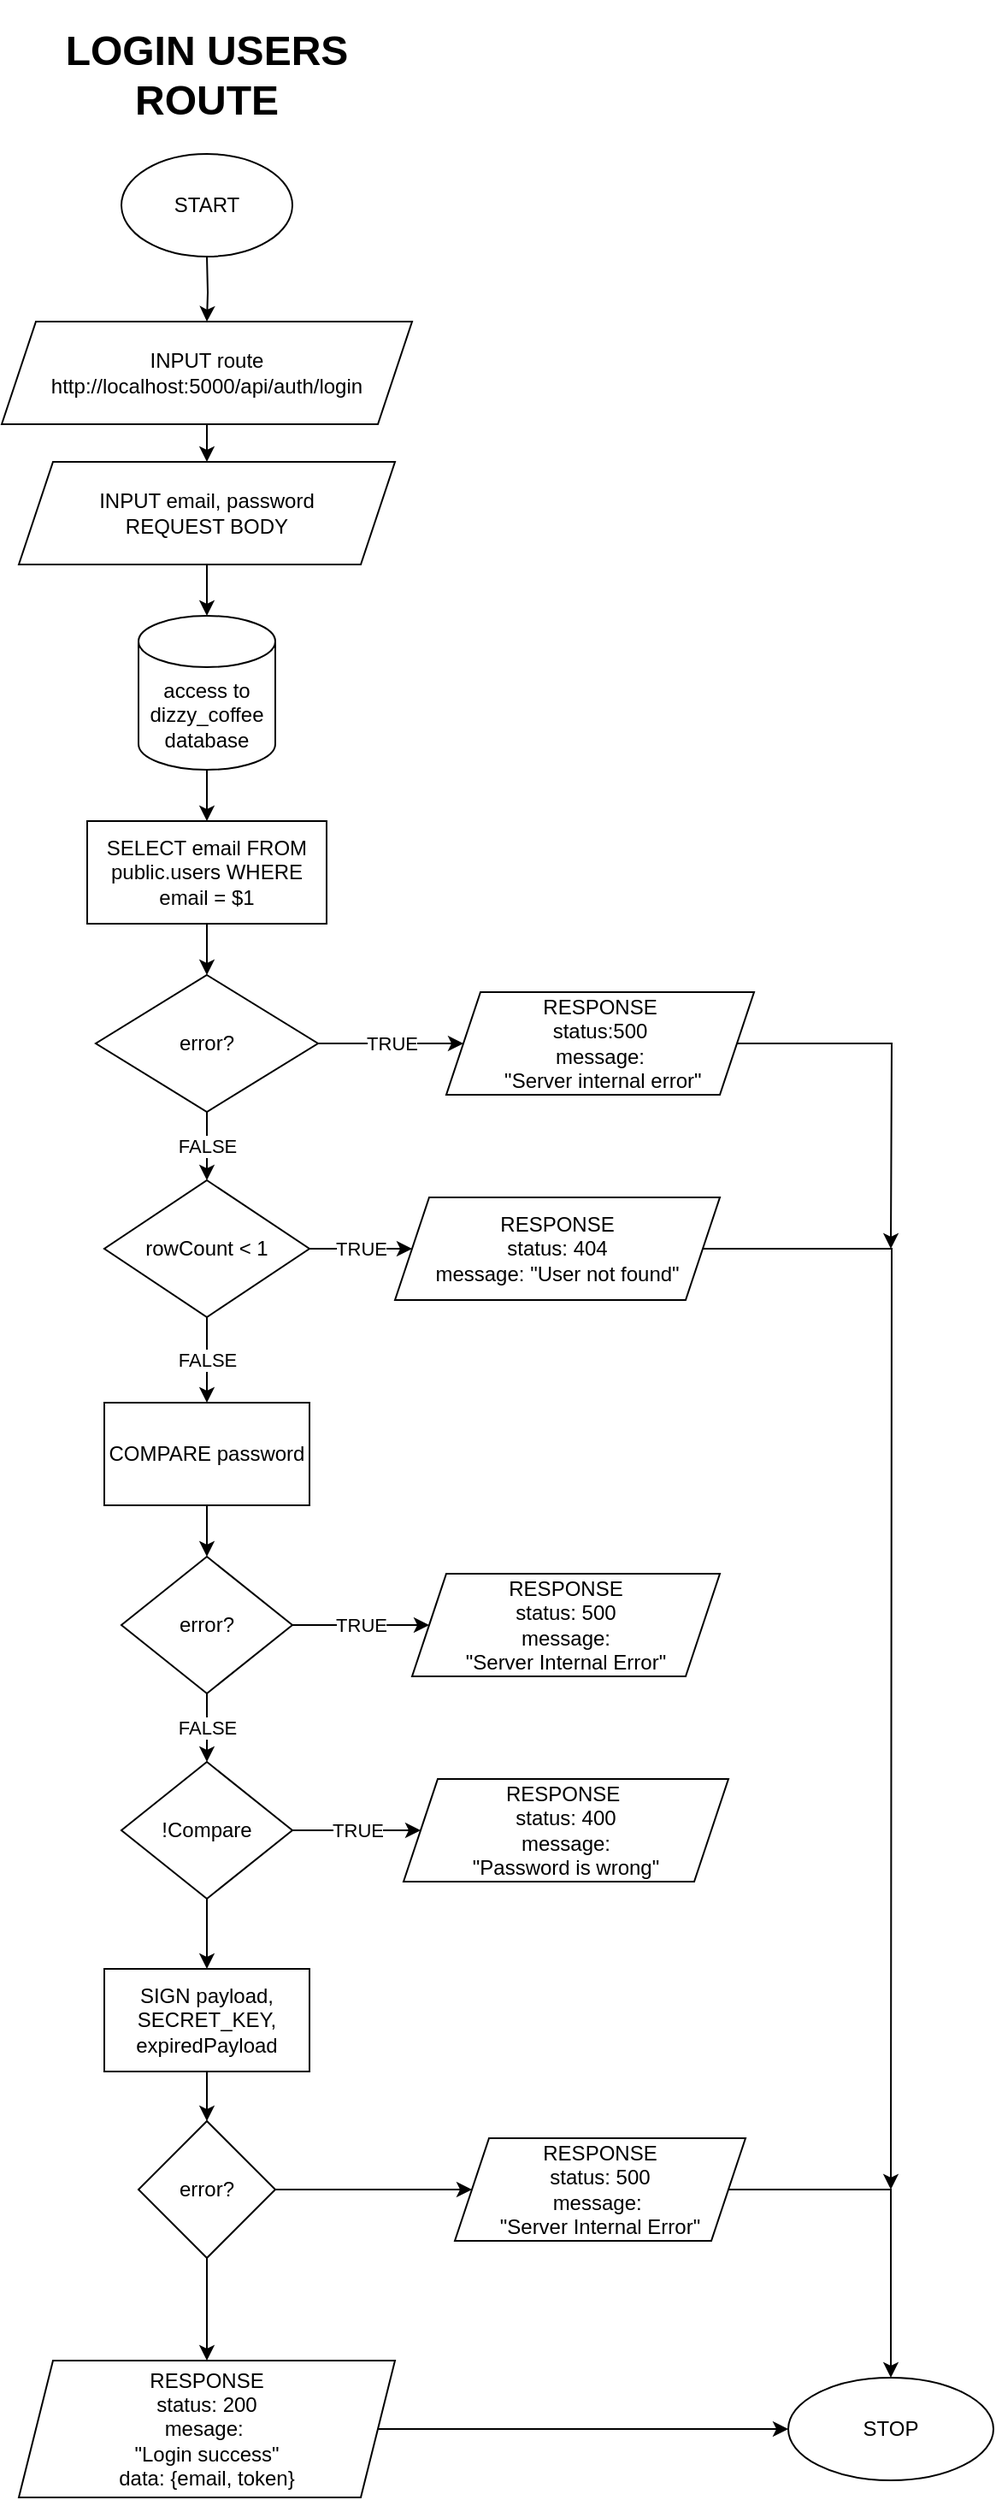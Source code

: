 <mxfile version="18.0.4" type="device"><diagram id="fiNyn3sUhUGYPqvvuMMr" name="Page-1"><mxGraphModel dx="868" dy="488" grid="1" gridSize="10" guides="1" tooltips="1" connect="1" arrows="1" fold="1" page="1" pageScale="1" pageWidth="1169" pageHeight="827" math="0" shadow="0"><root><mxCell id="0"/><mxCell id="1" parent="0"/><mxCell id="cLuFIFP1AD068deTDGgT-1" value="START" style="ellipse;whiteSpace=wrap;html=1;" parent="1" vertex="1"><mxGeometry x="380" y="180" width="100" height="60" as="geometry"/></mxCell><mxCell id="cLuFIFP1AD068deTDGgT-5" value="" style="edgeStyle=orthogonalEdgeStyle;rounded=0;orthogonalLoop=1;jettySize=auto;html=1;" parent="1" target="cLuFIFP1AD068deTDGgT-4" edge="1"><mxGeometry relative="1" as="geometry"><mxPoint x="430" y="240" as="sourcePoint"/></mxGeometry></mxCell><mxCell id="cLuFIFP1AD068deTDGgT-7" value="" style="edgeStyle=orthogonalEdgeStyle;rounded=0;orthogonalLoop=1;jettySize=auto;html=1;" parent="1" source="cLuFIFP1AD068deTDGgT-4" target="cLuFIFP1AD068deTDGgT-6" edge="1"><mxGeometry relative="1" as="geometry"/></mxCell><mxCell id="cLuFIFP1AD068deTDGgT-4" value="INPUT route&lt;br&gt;http://localhost:5000/api/auth/login" style="shape=parallelogram;perimeter=parallelogramPerimeter;whiteSpace=wrap;html=1;fixedSize=1;" parent="1" vertex="1"><mxGeometry x="310" y="278" width="240" height="60" as="geometry"/></mxCell><mxCell id="cLuFIFP1AD068deTDGgT-13" value="" style="edgeStyle=orthogonalEdgeStyle;rounded=0;orthogonalLoop=1;jettySize=auto;html=1;" parent="1" source="cLuFIFP1AD068deTDGgT-6" target="cLuFIFP1AD068deTDGgT-12" edge="1"><mxGeometry relative="1" as="geometry"/></mxCell><mxCell id="cLuFIFP1AD068deTDGgT-6" value="INPUT email, password&lt;br&gt;REQUEST BODY" style="shape=parallelogram;perimeter=parallelogramPerimeter;whiteSpace=wrap;html=1;fixedSize=1;" parent="1" vertex="1"><mxGeometry x="320" y="360" width="220" height="60" as="geometry"/></mxCell><mxCell id="cLuFIFP1AD068deTDGgT-15" value="" style="edgeStyle=orthogonalEdgeStyle;rounded=0;orthogonalLoop=1;jettySize=auto;html=1;" parent="1" source="cLuFIFP1AD068deTDGgT-12" target="cLuFIFP1AD068deTDGgT-14" edge="1"><mxGeometry relative="1" as="geometry"/></mxCell><mxCell id="cLuFIFP1AD068deTDGgT-12" value="access to dizzy_coffee&lt;br&gt;database" style="shape=cylinder3;whiteSpace=wrap;html=1;boundedLbl=1;backgroundOutline=1;size=15;" parent="1" vertex="1"><mxGeometry x="390" y="450" width="80" height="90" as="geometry"/></mxCell><mxCell id="wFmW9BIPBxzOtF6po2_4-15" value="" style="edgeStyle=orthogonalEdgeStyle;rounded=0;orthogonalLoop=1;jettySize=auto;html=1;" edge="1" parent="1" source="cLuFIFP1AD068deTDGgT-14" target="wFmW9BIPBxzOtF6po2_4-14"><mxGeometry relative="1" as="geometry"/></mxCell><mxCell id="cLuFIFP1AD068deTDGgT-14" value="SELECT email FROM public.users WHERE email = $1" style="whiteSpace=wrap;html=1;" parent="1" vertex="1"><mxGeometry x="360" y="570" width="140" height="60" as="geometry"/></mxCell><mxCell id="cLuFIFP1AD068deTDGgT-50" value="&lt;h1&gt;LOGIN USERS ROUTE&lt;/h1&gt;" style="text;html=1;strokeColor=none;fillColor=none;spacing=5;spacingTop=-20;whiteSpace=wrap;overflow=hidden;rounded=0;align=center;" parent="1" vertex="1"><mxGeometry x="335" y="100" width="190" height="70" as="geometry"/></mxCell><mxCell id="wFmW9BIPBxzOtF6po2_4-17" value="TRUE" style="edgeStyle=orthogonalEdgeStyle;rounded=0;orthogonalLoop=1;jettySize=auto;html=1;" edge="1" parent="1" source="wFmW9BIPBxzOtF6po2_4-14" target="wFmW9BIPBxzOtF6po2_4-16"><mxGeometry relative="1" as="geometry"/></mxCell><mxCell id="wFmW9BIPBxzOtF6po2_4-21" value="FALSE" style="edgeStyle=orthogonalEdgeStyle;rounded=0;orthogonalLoop=1;jettySize=auto;html=1;" edge="1" parent="1" source="wFmW9BIPBxzOtF6po2_4-14" target="wFmW9BIPBxzOtF6po2_4-19"><mxGeometry relative="1" as="geometry"/></mxCell><mxCell id="wFmW9BIPBxzOtF6po2_4-14" value="error?" style="rhombus;whiteSpace=wrap;html=1;" vertex="1" parent="1"><mxGeometry x="365" y="660" width="130" height="80" as="geometry"/></mxCell><mxCell id="wFmW9BIPBxzOtF6po2_4-44" style="edgeStyle=orthogonalEdgeStyle;rounded=0;orthogonalLoop=1;jettySize=auto;html=1;" edge="1" parent="1" source="wFmW9BIPBxzOtF6po2_4-16"><mxGeometry relative="1" as="geometry"><mxPoint x="830" y="820" as="targetPoint"/></mxGeometry></mxCell><mxCell id="wFmW9BIPBxzOtF6po2_4-16" value="RESPONSE&lt;br&gt;status:500&lt;br&gt;message:&lt;br&gt;&amp;nbsp;&quot;Server internal error&quot;" style="shape=parallelogram;perimeter=parallelogramPerimeter;whiteSpace=wrap;html=1;fixedSize=1;" vertex="1" parent="1"><mxGeometry x="570" y="670" width="180" height="60" as="geometry"/></mxCell><mxCell id="wFmW9BIPBxzOtF6po2_4-18" value="TRUE" style="edgeStyle=orthogonalEdgeStyle;rounded=0;orthogonalLoop=1;jettySize=auto;html=1;" edge="1" parent="1" source="wFmW9BIPBxzOtF6po2_4-19" target="wFmW9BIPBxzOtF6po2_4-20"><mxGeometry relative="1" as="geometry"/></mxCell><mxCell id="wFmW9BIPBxzOtF6po2_4-23" value="FALSE" style="edgeStyle=orthogonalEdgeStyle;rounded=0;orthogonalLoop=1;jettySize=auto;html=1;" edge="1" parent="1" source="wFmW9BIPBxzOtF6po2_4-19" target="wFmW9BIPBxzOtF6po2_4-22"><mxGeometry relative="1" as="geometry"/></mxCell><mxCell id="wFmW9BIPBxzOtF6po2_4-19" value="rowCount &amp;lt; 1" style="rhombus;whiteSpace=wrap;html=1;" vertex="1" parent="1"><mxGeometry x="370" y="780" width="120" height="80" as="geometry"/></mxCell><mxCell id="wFmW9BIPBxzOtF6po2_4-43" style="edgeStyle=orthogonalEdgeStyle;rounded=0;orthogonalLoop=1;jettySize=auto;html=1;" edge="1" parent="1" source="wFmW9BIPBxzOtF6po2_4-20"><mxGeometry relative="1" as="geometry"><mxPoint x="830" y="1370" as="targetPoint"/></mxGeometry></mxCell><mxCell id="wFmW9BIPBxzOtF6po2_4-20" value="RESPONSE&lt;br&gt;status: 404&lt;br&gt;message: &quot;User not found&quot;" style="shape=parallelogram;perimeter=parallelogramPerimeter;whiteSpace=wrap;html=1;fixedSize=1;" vertex="1" parent="1"><mxGeometry x="540" y="790" width="190" height="60" as="geometry"/></mxCell><mxCell id="wFmW9BIPBxzOtF6po2_4-25" value="" style="edgeStyle=orthogonalEdgeStyle;rounded=0;orthogonalLoop=1;jettySize=auto;html=1;" edge="1" parent="1" source="wFmW9BIPBxzOtF6po2_4-22" target="wFmW9BIPBxzOtF6po2_4-24"><mxGeometry relative="1" as="geometry"/></mxCell><mxCell id="wFmW9BIPBxzOtF6po2_4-22" value="COMPARE password" style="whiteSpace=wrap;html=1;" vertex="1" parent="1"><mxGeometry x="370" y="910" width="120" height="60" as="geometry"/></mxCell><mxCell id="wFmW9BIPBxzOtF6po2_4-27" value="TRUE" style="edgeStyle=orthogonalEdgeStyle;rounded=0;orthogonalLoop=1;jettySize=auto;html=1;" edge="1" parent="1" source="wFmW9BIPBxzOtF6po2_4-24" target="wFmW9BIPBxzOtF6po2_4-26"><mxGeometry relative="1" as="geometry"/></mxCell><mxCell id="wFmW9BIPBxzOtF6po2_4-29" value="FALSE" style="edgeStyle=orthogonalEdgeStyle;rounded=0;orthogonalLoop=1;jettySize=auto;html=1;" edge="1" parent="1" source="wFmW9BIPBxzOtF6po2_4-24" target="wFmW9BIPBxzOtF6po2_4-28"><mxGeometry relative="1" as="geometry"/></mxCell><mxCell id="wFmW9BIPBxzOtF6po2_4-24" value="error?" style="rhombus;whiteSpace=wrap;html=1;" vertex="1" parent="1"><mxGeometry x="380" y="1000" width="100" height="80" as="geometry"/></mxCell><mxCell id="wFmW9BIPBxzOtF6po2_4-26" value="RESPONSE&lt;br&gt;status: 500&lt;br&gt;message:&lt;br&gt;&quot;Server Internal Error&quot;" style="shape=parallelogram;perimeter=parallelogramPerimeter;whiteSpace=wrap;html=1;fixedSize=1;" vertex="1" parent="1"><mxGeometry x="550" y="1010" width="180" height="60" as="geometry"/></mxCell><mxCell id="wFmW9BIPBxzOtF6po2_4-31" value="TRUE" style="edgeStyle=orthogonalEdgeStyle;rounded=0;orthogonalLoop=1;jettySize=auto;html=1;" edge="1" parent="1" source="wFmW9BIPBxzOtF6po2_4-28" target="wFmW9BIPBxzOtF6po2_4-30"><mxGeometry relative="1" as="geometry"/></mxCell><mxCell id="wFmW9BIPBxzOtF6po2_4-33" value="" style="edgeStyle=orthogonalEdgeStyle;rounded=0;orthogonalLoop=1;jettySize=auto;html=1;" edge="1" parent="1" source="wFmW9BIPBxzOtF6po2_4-28" target="wFmW9BIPBxzOtF6po2_4-32"><mxGeometry relative="1" as="geometry"/></mxCell><mxCell id="wFmW9BIPBxzOtF6po2_4-28" value="!Compare" style="rhombus;whiteSpace=wrap;html=1;" vertex="1" parent="1"><mxGeometry x="380" y="1120" width="100" height="80" as="geometry"/></mxCell><mxCell id="wFmW9BIPBxzOtF6po2_4-30" value="RESPONSE&amp;nbsp;&lt;br&gt;status: 400&lt;br&gt;message:&lt;br&gt;&quot;Password is wrong&quot;" style="shape=parallelogram;perimeter=parallelogramPerimeter;whiteSpace=wrap;html=1;fixedSize=1;" vertex="1" parent="1"><mxGeometry x="545" y="1130" width="190" height="60" as="geometry"/></mxCell><mxCell id="wFmW9BIPBxzOtF6po2_4-35" value="" style="edgeStyle=orthogonalEdgeStyle;rounded=0;orthogonalLoop=1;jettySize=auto;html=1;" edge="1" parent="1" source="wFmW9BIPBxzOtF6po2_4-32" target="wFmW9BIPBxzOtF6po2_4-34"><mxGeometry relative="1" as="geometry"/></mxCell><mxCell id="wFmW9BIPBxzOtF6po2_4-32" value="SIGN payload, SECRET_KEY, expiredPayload" style="whiteSpace=wrap;html=1;" vertex="1" parent="1"><mxGeometry x="370" y="1241" width="120" height="60" as="geometry"/></mxCell><mxCell id="wFmW9BIPBxzOtF6po2_4-37" value="" style="edgeStyle=orthogonalEdgeStyle;rounded=0;orthogonalLoop=1;jettySize=auto;html=1;" edge="1" parent="1" source="wFmW9BIPBxzOtF6po2_4-34" target="wFmW9BIPBxzOtF6po2_4-36"><mxGeometry relative="1" as="geometry"/></mxCell><mxCell id="wFmW9BIPBxzOtF6po2_4-39" value="" style="edgeStyle=orthogonalEdgeStyle;rounded=0;orthogonalLoop=1;jettySize=auto;html=1;" edge="1" parent="1" source="wFmW9BIPBxzOtF6po2_4-34" target="wFmW9BIPBxzOtF6po2_4-38"><mxGeometry relative="1" as="geometry"/></mxCell><mxCell id="wFmW9BIPBxzOtF6po2_4-34" value="error?" style="rhombus;whiteSpace=wrap;html=1;" vertex="1" parent="1"><mxGeometry x="390" y="1330" width="80" height="80" as="geometry"/></mxCell><mxCell id="wFmW9BIPBxzOtF6po2_4-42" value="" style="edgeStyle=orthogonalEdgeStyle;rounded=0;orthogonalLoop=1;jettySize=auto;html=1;" edge="1" parent="1" source="wFmW9BIPBxzOtF6po2_4-36" target="wFmW9BIPBxzOtF6po2_4-40"><mxGeometry relative="1" as="geometry"/></mxCell><mxCell id="wFmW9BIPBxzOtF6po2_4-36" value="RESPONSE&lt;br&gt;status: 500&lt;br&gt;message:&amp;nbsp;&lt;br&gt;&quot;Server Internal Error&quot;" style="shape=parallelogram;perimeter=parallelogramPerimeter;whiteSpace=wrap;html=1;fixedSize=1;" vertex="1" parent="1"><mxGeometry x="575" y="1340" width="170" height="60" as="geometry"/></mxCell><mxCell id="wFmW9BIPBxzOtF6po2_4-41" value="" style="edgeStyle=orthogonalEdgeStyle;rounded=0;orthogonalLoop=1;jettySize=auto;html=1;" edge="1" parent="1" source="wFmW9BIPBxzOtF6po2_4-38" target="wFmW9BIPBxzOtF6po2_4-40"><mxGeometry relative="1" as="geometry"/></mxCell><mxCell id="wFmW9BIPBxzOtF6po2_4-38" value="RESPONSE&lt;br&gt;status: 200&lt;br&gt;mesage:&amp;nbsp;&lt;br&gt;&quot;Login success&quot;&lt;br&gt;data: {email, token}" style="shape=parallelogram;perimeter=parallelogramPerimeter;whiteSpace=wrap;html=1;fixedSize=1;" vertex="1" parent="1"><mxGeometry x="320" y="1470" width="220" height="80" as="geometry"/></mxCell><mxCell id="wFmW9BIPBxzOtF6po2_4-40" value="STOP" style="ellipse;whiteSpace=wrap;html=1;" vertex="1" parent="1"><mxGeometry x="770" y="1480" width="120" height="60" as="geometry"/></mxCell></root></mxGraphModel></diagram></mxfile>